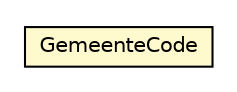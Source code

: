 #!/usr/local/bin/dot
#
# Class diagram 
# Generated by UMLGraph version R5_6-24-gf6e263 (http://www.umlgraph.org/)
#

digraph G {
	edge [fontname="Helvetica",fontsize=10,labelfontname="Helvetica",labelfontsize=10];
	node [fontname="Helvetica",fontsize=10,shape=plaintext];
	nodesep=0.25;
	ranksep=0.5;
	// nl.egem.stuf.sector.bg._0204.KGMTabel.GemeenteCode
	c99697 [label=<<table title="nl.egem.stuf.sector.bg._0204.KGMTabel.GemeenteCode" border="0" cellborder="1" cellspacing="0" cellpadding="2" port="p" bgcolor="lemonChiffon" href="./KGMTabel.GemeenteCode.html">
		<tr><td><table border="0" cellspacing="0" cellpadding="1">
<tr><td align="center" balign="center"> GemeenteCode </td></tr>
		</table></td></tr>
		</table>>, URL="./KGMTabel.GemeenteCode.html", fontname="Helvetica", fontcolor="black", fontsize=10.0];
}

